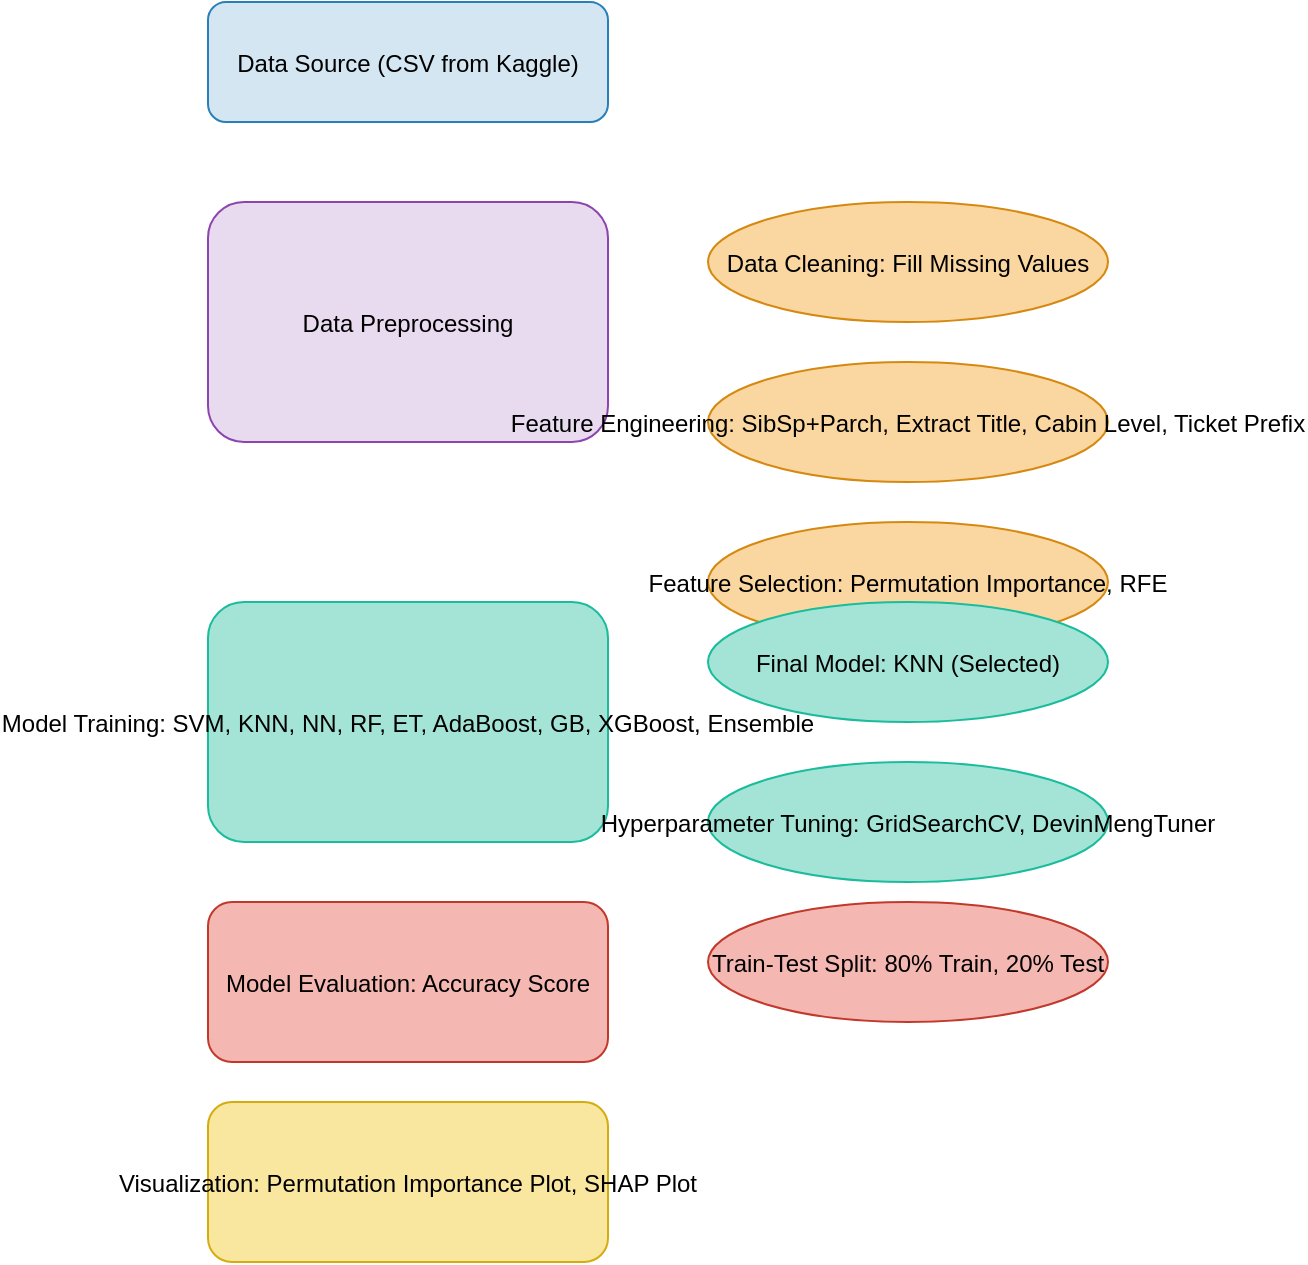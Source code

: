 <?xml version="1.0" encoding="UTF-8"?>
<mxfile>
  <diagram id="pipeline" name="Pipeline">
    <mxGraphModel dx="1075" dy="530" grid="1" gridSize="10" guides="1" tooltips="1" connect="1" arrows="1" fold="1" page="1" pageScale="1" pageWidth="827" pageHeight="1169" math="0" shadow="0">
      <root>
        <mxCell id="0" />
        <mxCell id="1" parent="0" />
        
        <!-- Data Source -->
        <mxCell id="2" value="Data Source (CSV from Kaggle)" style="shape=rectangle;rounded=1;fillColor=#D4E6F1;strokeColor=#2980B9;" vertex="1" parent="1">
          <mxGeometry x="50" y="50" width="200" height="60" as="geometry" />
        </mxCell>
        
        <!-- Data Preprocessing -->
        <mxCell id="3" value="Data Preprocessing" style="shape=rectangle;rounded=1;fillColor=#E8DAEF;strokeColor=#8E44AD;" vertex="1" parent="1">
          <mxGeometry x="50" y="150" width="200" height="120" as="geometry" />
        </mxCell>
        
        <!-- Data Cleaning -->
        <mxCell id="4" value="Data Cleaning: Fill Missing Values" style="shape=ellipse;fillColor=#FAD7A0;strokeColor=#D68910;" vertex="1" parent="1">
          <mxGeometry x="300" y="150" width="200" height="60" as="geometry" />
        </mxCell>
        
        <!-- Feature Engineering -->
        <mxCell id="5" value="Feature Engineering: SibSp+Parch, Extract Title, Cabin Level, Ticket Prefix" style="shape=ellipse;fillColor=#FAD7A0;strokeColor=#D68910;" vertex="1" parent="1">
          <mxGeometry x="300" y="230" width="200" height="60" as="geometry" />
        </mxCell>
        
        <!-- Feature Selection -->
        <mxCell id="6" value="Feature Selection: Permutation Importance, RFE" style="shape=ellipse;fillColor=#FAD7A0;strokeColor=#D68910;" vertex="1" parent="1">
          <mxGeometry x="300" y="310" width="200" height="60" as="geometry" />
        </mxCell>
        
        <!-- Model Training -->
        <mxCell id="7" value="Model Training: SVM, KNN, NN, RF, ET, AdaBoost, GB, XGBoost, Ensemble" style="shape=rectangle;rounded=1;fillColor=#A3E4D7;strokeColor=#1ABC9C;" vertex="1" parent="1">
          <mxGeometry x="50" y="350" width="200" height="120" as="geometry" />
        </mxCell>
        
        <!-- Model Selection -->
        <mxCell id="8" value="Final Model: KNN (Selected)" style="shape=ellipse;fillColor=#A3E4D7;strokeColor=#1ABC9C;" vertex="1" parent="1">
          <mxGeometry x="300" y="350" width="200" height="60" as="geometry" />
        </mxCell>
        
        <!-- Hyperparameter Tuning -->
        <mxCell id="9" value="Hyperparameter Tuning: GridSearchCV, DevinMengTuner" style="shape=ellipse;fillColor=#A3E4D7;strokeColor=#1ABC9C;" vertex="1" parent="1">
          <mxGeometry x="300" y="430" width="200" height="60" as="geometry" />
        </mxCell>
        
        <!-- Model Evaluation -->
        <mxCell id="10" value="Model Evaluation: Accuracy Score" style="shape=rectangle;rounded=1;fillColor=#F5B7B1;strokeColor=#C0392B;" vertex="1" parent="1">
          <mxGeometry x="50" y="500" width="200" height="80" as="geometry" />
        </mxCell>
        
        <!-- Train-Test Split -->
        <mxCell id="11" value="Train-Test Split: 80% Train, 20% Test" style="shape=ellipse;fillColor=#F5B7B1;strokeColor=#C0392B;" vertex="1" parent="1">
          <mxGeometry x="300" y="500" width="200" height="60" as="geometry" />
        </mxCell>
        
        <!-- Visualization -->
        <mxCell id="12" value="Visualization: Permutation Importance Plot, SHAP Plot" style="shape=rectangle;rounded=1;fillColor=#F9E79F;strokeColor=#D4AC0D;" vertex="1" parent="1">
          <mxGeometry x="50" y="600" width="200" height="80" as="geometry" />
        </mxCell>
      </root>
    </mxGraphModel>
  </diagram>
</mxfile>
